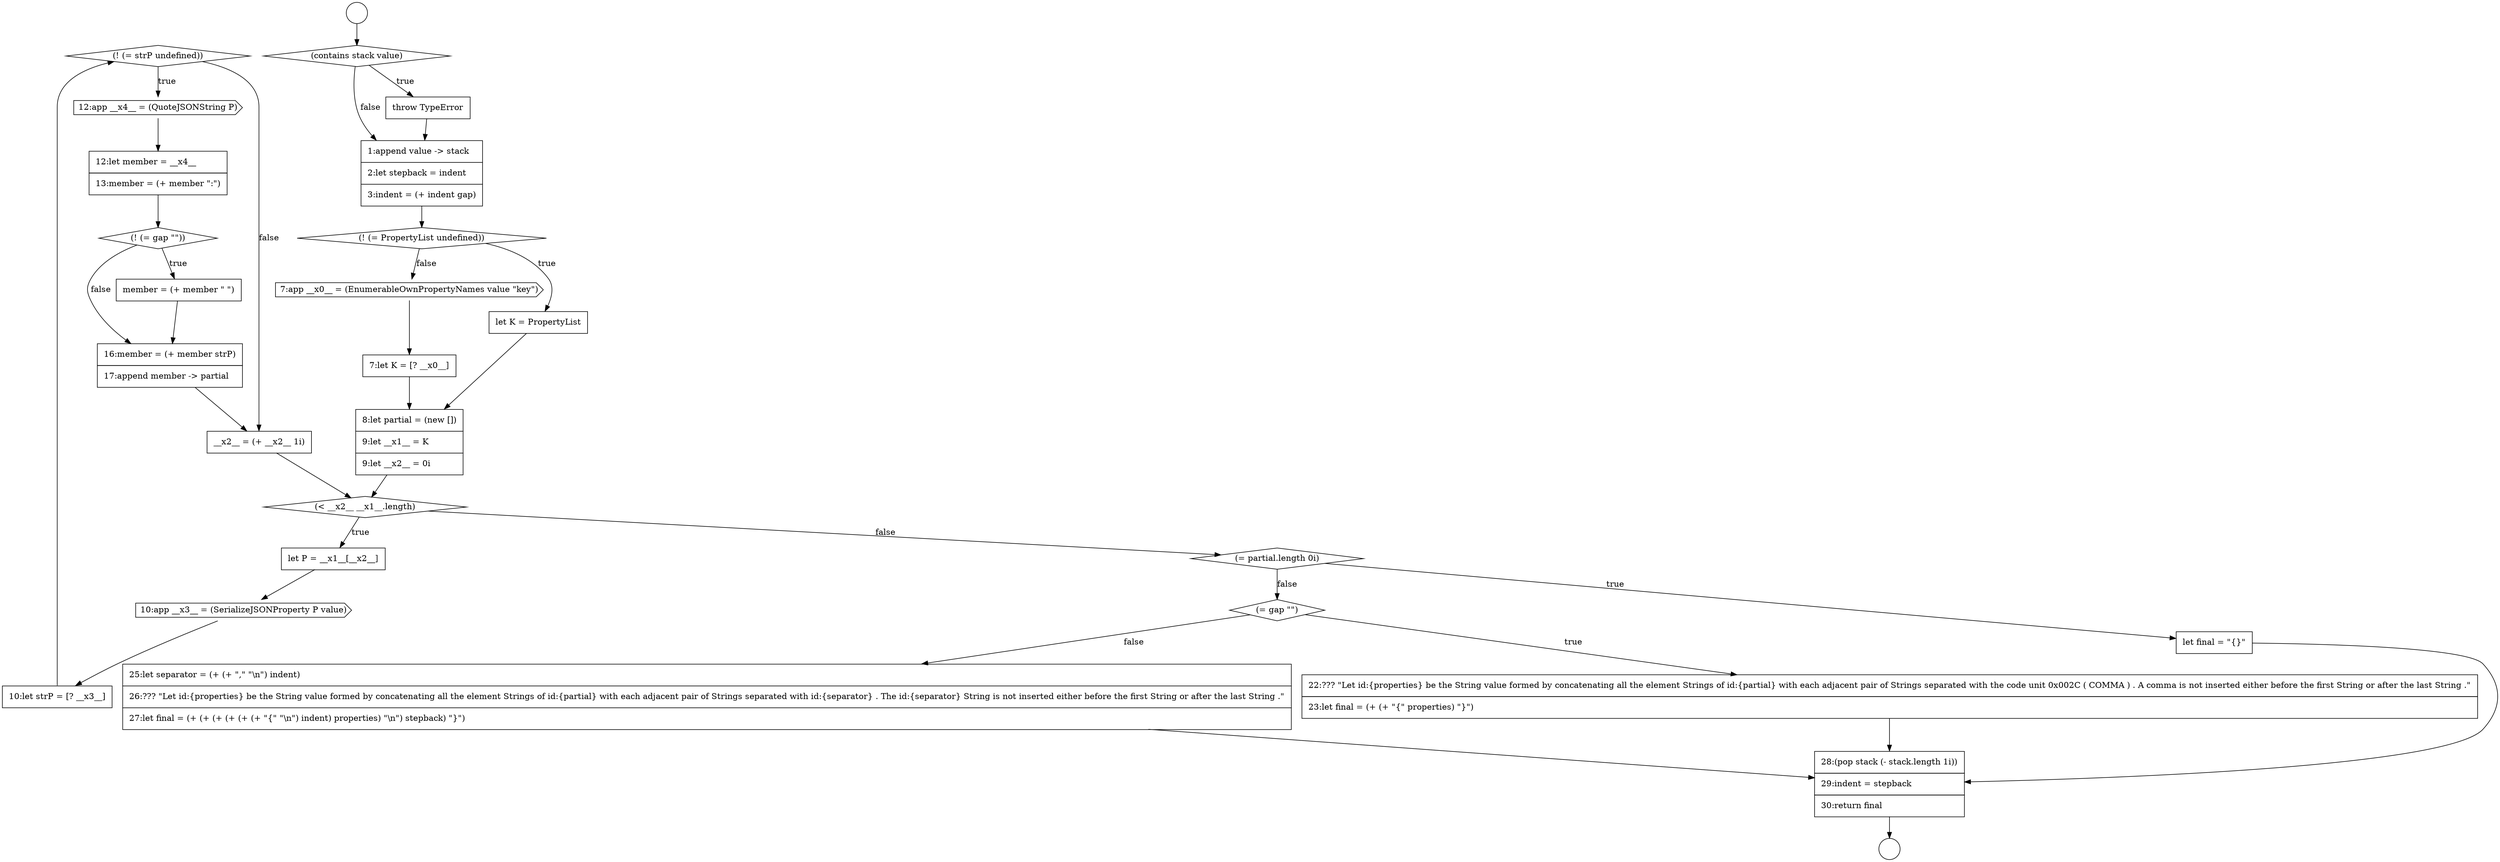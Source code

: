 digraph {
  node17243 [shape=diamond, label=<<font color="black">(! (= strP undefined))</font>> color="black" fillcolor="white" style=filled]
  node17234 [shape=diamond, label=<<font color="black">(! (= PropertyList undefined))</font>> color="black" fillcolor="white" style=filled]
  node17238 [shape=none, margin=0, label=<<font color="black">
    <table border="0" cellborder="1" cellspacing="0" cellpadding="10">
      <tr><td align="left">8:let partial = (new [])</td></tr>
      <tr><td align="left">9:let __x1__ = K</td></tr>
      <tr><td align="left">9:let __x2__ = 0i</td></tr>
    </table>
  </font>> color="black" fillcolor="white" style=filled]
  node17242 [shape=none, margin=0, label=<<font color="black">
    <table border="0" cellborder="1" cellspacing="0" cellpadding="10">
      <tr><td align="left">10:let strP = [? __x3__]</td></tr>
    </table>
  </font>> color="black" fillcolor="white" style=filled]
  node17245 [shape=none, margin=0, label=<<font color="black">
    <table border="0" cellborder="1" cellspacing="0" cellpadding="10">
      <tr><td align="left">12:let member = __x4__</td></tr>
      <tr><td align="left">13:member = (+ member &quot;:&quot;)</td></tr>
    </table>
  </font>> color="black" fillcolor="white" style=filled]
  node17232 [shape=none, margin=0, label=<<font color="black">
    <table border="0" cellborder="1" cellspacing="0" cellpadding="10">
      <tr><td align="left">throw TypeError</td></tr>
    </table>
  </font>> color="black" fillcolor="white" style=filled]
  node17229 [shape=circle label=" " color="black" fillcolor="white" style=filled]
  node17236 [shape=cds, label=<<font color="black">7:app __x0__ = (EnumerableOwnPropertyNames value &quot;key&quot;)</font>> color="black" fillcolor="white" style=filled]
  node17248 [shape=none, margin=0, label=<<font color="black">
    <table border="0" cellborder="1" cellspacing="0" cellpadding="10">
      <tr><td align="left">16:member = (+ member strP)</td></tr>
      <tr><td align="left">17:append member -&gt; partial</td></tr>
    </table>
  </font>> color="black" fillcolor="white" style=filled]
  node17230 [shape=circle label=" " color="black" fillcolor="white" style=filled]
  node17233 [shape=none, margin=0, label=<<font color="black">
    <table border="0" cellborder="1" cellspacing="0" cellpadding="10">
      <tr><td align="left">1:append value -&gt; stack</td></tr>
      <tr><td align="left">2:let stepback = indent</td></tr>
      <tr><td align="left">3:indent = (+ indent gap)</td></tr>
    </table>
  </font>> color="black" fillcolor="white" style=filled]
  node17252 [shape=diamond, label=<<font color="black">(= gap &quot;&quot;)</font>> color="black" fillcolor="white" style=filled]
  node17253 [shape=none, margin=0, label=<<font color="black">
    <table border="0" cellborder="1" cellspacing="0" cellpadding="10">
      <tr><td align="left">22:??? &quot;Let id:{properties} be the String value formed by concatenating all the element Strings of id:{partial} with each adjacent pair of Strings separated with the code unit 0x002C ( COMMA ) . A comma is not inserted either before the first String or after the last String .&quot;</td></tr>
      <tr><td align="left">23:let final = (+ (+ &quot;{&quot; properties) &quot;}&quot;)</td></tr>
    </table>
  </font>> color="black" fillcolor="white" style=filled]
  node17246 [shape=diamond, label=<<font color="black">(! (= gap &quot;&quot;))</font>> color="black" fillcolor="white" style=filled]
  node17254 [shape=none, margin=0, label=<<font color="black">
    <table border="0" cellborder="1" cellspacing="0" cellpadding="10">
      <tr><td align="left">25:let separator = (+ (+ &quot;,&quot; &quot;\n&quot;) indent)</td></tr>
      <tr><td align="left">26:??? &quot;Let id:{properties} be the String value formed by concatenating all the element Strings of id:{partial} with each adjacent pair of Strings separated with id:{separator} . The id:{separator} String is not inserted either before the first String or after the last String .&quot;</td></tr>
      <tr><td align="left">27:let final = (+ (+ (+ (+ (+ (+ &quot;{&quot; &quot;\n&quot;) indent) properties) &quot;\n&quot;) stepback) &quot;}&quot;)</td></tr>
    </table>
  </font>> color="black" fillcolor="white" style=filled]
  node17239 [shape=diamond, label=<<font color="black">(&lt; __x2__ __x1__.length)</font>> color="black" fillcolor="white" style=filled]
  node17250 [shape=diamond, label=<<font color="black">(= partial.length 0i)</font>> color="black" fillcolor="white" style=filled]
  node17235 [shape=none, margin=0, label=<<font color="black">
    <table border="0" cellborder="1" cellspacing="0" cellpadding="10">
      <tr><td align="left">let K = PropertyList</td></tr>
    </table>
  </font>> color="black" fillcolor="white" style=filled]
  node17231 [shape=diamond, label=<<font color="black">(contains stack value)</font>> color="black" fillcolor="white" style=filled]
  node17241 [shape=cds, label=<<font color="black">10:app __x3__ = (SerializeJSONProperty P value)</font>> color="black" fillcolor="white" style=filled]
  node17251 [shape=none, margin=0, label=<<font color="black">
    <table border="0" cellborder="1" cellspacing="0" cellpadding="10">
      <tr><td align="left">let final = &quot;{}&quot;</td></tr>
    </table>
  </font>> color="black" fillcolor="white" style=filled]
  node17244 [shape=cds, label=<<font color="black">12:app __x4__ = (QuoteJSONString P)</font>> color="black" fillcolor="white" style=filled]
  node17240 [shape=none, margin=0, label=<<font color="black">
    <table border="0" cellborder="1" cellspacing="0" cellpadding="10">
      <tr><td align="left">let P = __x1__[__x2__]</td></tr>
    </table>
  </font>> color="black" fillcolor="white" style=filled]
  node17249 [shape=none, margin=0, label=<<font color="black">
    <table border="0" cellborder="1" cellspacing="0" cellpadding="10">
      <tr><td align="left">__x2__ = (+ __x2__ 1i)</td></tr>
    </table>
  </font>> color="black" fillcolor="white" style=filled]
  node17255 [shape=none, margin=0, label=<<font color="black">
    <table border="0" cellborder="1" cellspacing="0" cellpadding="10">
      <tr><td align="left">28:(pop stack (- stack.length 1i))</td></tr>
      <tr><td align="left">29:indent = stepback</td></tr>
      <tr><td align="left">30:return final</td></tr>
    </table>
  </font>> color="black" fillcolor="white" style=filled]
  node17247 [shape=none, margin=0, label=<<font color="black">
    <table border="0" cellborder="1" cellspacing="0" cellpadding="10">
      <tr><td align="left">member = (+ member &quot; &quot;)</td></tr>
    </table>
  </font>> color="black" fillcolor="white" style=filled]
  node17237 [shape=none, margin=0, label=<<font color="black">
    <table border="0" cellborder="1" cellspacing="0" cellpadding="10">
      <tr><td align="left">7:let K = [? __x0__]</td></tr>
    </table>
  </font>> color="black" fillcolor="white" style=filled]
  node17252 -> node17253 [label=<<font color="black">true</font>> color="black"]
  node17252 -> node17254 [label=<<font color="black">false</font>> color="black"]
  node17232 -> node17233 [ color="black"]
  node17244 -> node17245 [ color="black"]
  node17235 -> node17238 [ color="black"]
  node17241 -> node17242 [ color="black"]
  node17254 -> node17255 [ color="black"]
  node17238 -> node17239 [ color="black"]
  node17251 -> node17255 [ color="black"]
  node17233 -> node17234 [ color="black"]
  node17250 -> node17251 [label=<<font color="black">true</font>> color="black"]
  node17250 -> node17252 [label=<<font color="black">false</font>> color="black"]
  node17255 -> node17230 [ color="black"]
  node17248 -> node17249 [ color="black"]
  node17253 -> node17255 [ color="black"]
  node17247 -> node17248 [ color="black"]
  node17239 -> node17240 [label=<<font color="black">true</font>> color="black"]
  node17239 -> node17250 [label=<<font color="black">false</font>> color="black"]
  node17229 -> node17231 [ color="black"]
  node17236 -> node17237 [ color="black"]
  node17234 -> node17235 [label=<<font color="black">true</font>> color="black"]
  node17234 -> node17236 [label=<<font color="black">false</font>> color="black"]
  node17245 -> node17246 [ color="black"]
  node17231 -> node17232 [label=<<font color="black">true</font>> color="black"]
  node17231 -> node17233 [label=<<font color="black">false</font>> color="black"]
  node17246 -> node17247 [label=<<font color="black">true</font>> color="black"]
  node17246 -> node17248 [label=<<font color="black">false</font>> color="black"]
  node17243 -> node17244 [label=<<font color="black">true</font>> color="black"]
  node17243 -> node17249 [label=<<font color="black">false</font>> color="black"]
  node17242 -> node17243 [ color="black"]
  node17249 -> node17239 [ color="black"]
  node17240 -> node17241 [ color="black"]
  node17237 -> node17238 [ color="black"]
}
